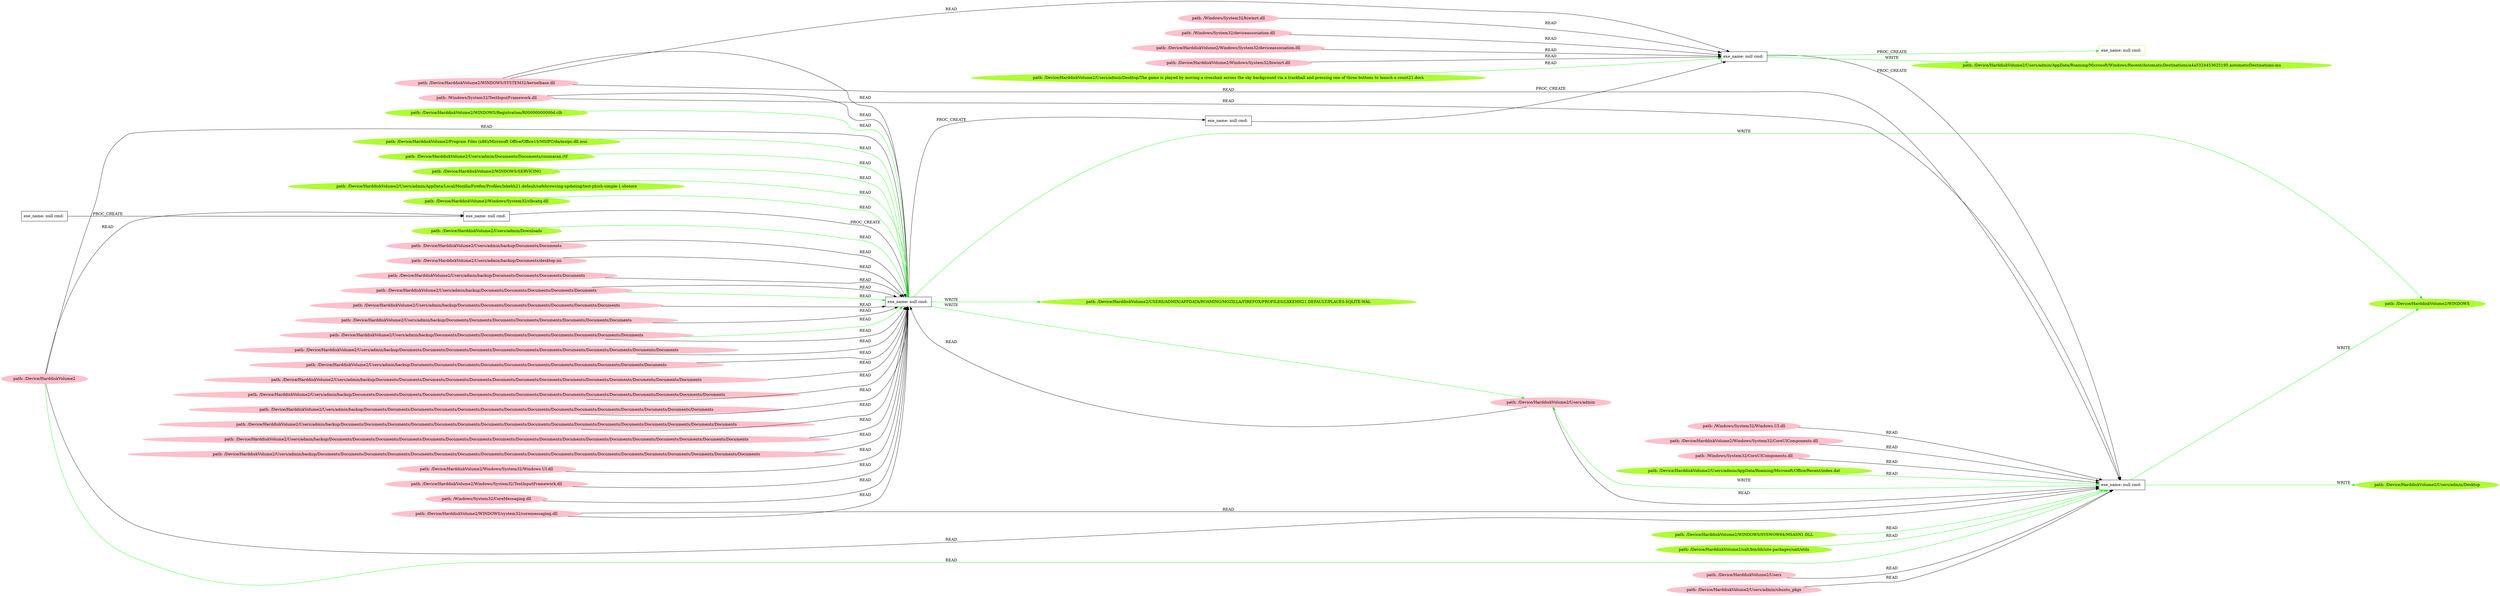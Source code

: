 digraph {
	rankdir=LR
	84 [label="path: /Device/HarddiskVolume2/Windows/System32/clbcatq.dll" color=greenyellow shape=oval style=filled]
	12 [label="exe_name: null cmd: " color=black shape=box style=solid]
	84 -> 12 [label=READ color=green]
	7 [label="exe_name: null cmd: " color=black shape=box style=solid]
	15 [label="exe_name: null cmd: " color=black shape=box style=solid]
	7 -> 15 [label=PROC_CREATE color=black]
	87 [label="path: /Device/HarddiskVolume2/Users/admin/Downloads" color=greenyellow shape=oval style=filled]
	12 [label="exe_name: null cmd: " color=black shape=box style=solid]
	87 -> 12 [label=READ color=green]
	65 [label="path: /Device/HarddiskVolume2" color=pink shape=oval style=filled]
	15 [label="exe_name: null cmd: " color=black shape=box style=solid]
	65 -> 15 [label=READ color=black]
	15 [label="exe_name: null cmd: " color=black shape=box style=solid]
	12 [label="exe_name: null cmd: " color=black shape=box style=solid]
	15 -> 12 [label=PROC_CREATE color=black]
	65 [label="path: /Device/HarddiskVolume2" color=pink shape=oval style=filled]
	12 [label="exe_name: null cmd: " color=black shape=box style=solid]
	65 -> 12 [label=READ color=black]
	78 [label="path: /Device/HarddiskVolume2/Users/admin" color=pink shape=oval style=filled]
	12 [label="exe_name: null cmd: " color=black shape=box style=solid]
	78 -> 12 [label=READ color=black]
	11 [label="path: /Device/HarddiskVolume2/Users/admin/backup/Documents/Documents" color=pink shape=oval style=filled]
	12 [label="exe_name: null cmd: " color=black shape=box style=solid]
	11 -> 12 [label=READ color=black]
	43 [label="path: /Device/HarddiskVolume2/Users/admin/backup/Documents/desktop.ini" color=pink shape=oval style=filled]
	12 [label="exe_name: null cmd: " color=black shape=box style=solid]
	43 -> 12 [label=READ color=black]
	30 [label="path: /Device/HarddiskVolume2/Users/admin/backup/Documents/Documents/Documents/Documents" color=pink shape=oval style=filled]
	12 [label="exe_name: null cmd: " color=black shape=box style=solid]
	30 -> 12 [label=READ color=black]
	9 [label="path: /Device/HarddiskVolume2/Users/admin/backup/Documents/Documents/Documents/Documents/Documents" color=pink shape=oval style=filled]
	12 [label="exe_name: null cmd: " color=black shape=box style=solid]
	9 -> 12 [label=READ color=black]
	9 [label="path: /Device/HarddiskVolume2/Users/admin/backup/Documents/Documents/Documents/Documents/Documents" color=pink shape=oval style=filled]
	12 [label="exe_name: null cmd: " color=black shape=box style=solid]
	9 -> 12 [label=READ color=green]
	36 [label="path: /Device/HarddiskVolume2/Users/admin/backup/Documents/Documents/Documents/Documents/Documents/Documents/Documents" color=pink shape=oval style=filled]
	12 [label="exe_name: null cmd: " color=black shape=box style=solid]
	36 -> 12 [label=READ color=black]
	38 [label="path: /Device/HarddiskVolume2/Users/admin/backup/Documents/Documents/Documents/Documents/Documents/Documents/Documents/Documents" color=pink shape=oval style=filled]
	12 [label="exe_name: null cmd: " color=black shape=box style=solid]
	38 -> 12 [label=READ color=black]
	49 [label="path: /Device/HarddiskVolume2/Users/admin/backup/Documents/Documents/Documents/Documents/Documents/Documents/Documents/Documents/Documents" color=pink shape=oval style=filled]
	12 [label="exe_name: null cmd: " color=black shape=box style=solid]
	49 -> 12 [label=READ color=green]
	49 [label="path: /Device/HarddiskVolume2/Users/admin/backup/Documents/Documents/Documents/Documents/Documents/Documents/Documents/Documents/Documents" color=pink shape=oval style=filled]
	12 [label="exe_name: null cmd: " color=black shape=box style=solid]
	49 -> 12 [label=READ color=black]
	45 [label="path: /Device/HarddiskVolume2/Users/admin/backup/Documents/Documents/Documents/Documents/Documents/Documents/Documents/Documents/Documents/Documents/Documents/Documents" color=pink shape=oval style=filled]
	12 [label="exe_name: null cmd: " color=black shape=box style=solid]
	45 -> 12 [label=READ color=black]
	2 [label="path: /Device/HarddiskVolume2/Users/admin/backup/Documents/Documents/Documents/Documents/Documents/Documents/Documents/Documents/Documents/Documents/Documents" color=pink shape=oval style=filled]
	12 [label="exe_name: null cmd: " color=black shape=box style=solid]
	2 -> 12 [label=READ color=black]
	28 [label="path: /Device/HarddiskVolume2/Users/admin/backup/Documents/Documents/Documents/Documents/Documents/Documents/Documents/Documents/Documents/Documents/Documents/Documents/Documents/Documents" color=pink shape=oval style=filled]
	12 [label="exe_name: null cmd: " color=black shape=box style=solid]
	28 -> 12 [label=READ color=black]
	46 [label="path: /Device/HarddiskVolume2/Users/admin/backup/Documents/Documents/Documents/Documents/Documents/Documents/Documents/Documents/Documents/Documents/Documents/Documents/Documents/Documents/Documents/Documents" color=pink shape=oval style=filled]
	12 [label="exe_name: null cmd: " color=black shape=box style=solid]
	46 -> 12 [label=READ color=black]
	17 [label="path: /Device/HarddiskVolume2/Users/admin/backup/Documents/Documents/Documents/Documents/Documents/Documents/Documents/Documents/Documents/Documents/Documents/Documents/Documents/Documents/Documents" color=pink shape=oval style=filled]
	12 [label="exe_name: null cmd: " color=black shape=box style=solid]
	17 -> 12 [label=READ color=black]
	44 [label="path: /Device/HarddiskVolume2/Users/admin/backup/Documents/Documents/Documents/Documents/Documents/Documents/Documents/Documents/Documents/Documents/Documents/Documents/Documents/Documents/Documents/Documents/Documents" color=pink shape=oval style=filled]
	12 [label="exe_name: null cmd: " color=black shape=box style=solid]
	44 -> 12 [label=READ color=black]
	26 [label="path: /Device/HarddiskVolume2/Users/admin/backup/Documents/Documents/Documents/Documents/Documents/Documents/Documents/Documents/Documents/Documents/Documents/Documents/Documents/Documents/Documents/Documents/Documents/Documents" color=pink shape=oval style=filled]
	12 [label="exe_name: null cmd: " color=black shape=box style=solid]
	26 -> 12 [label=READ color=black]
	42 [label="path: /Device/HarddiskVolume2/Users/admin/backup/Documents/Documents/Documents/Documents/Documents/Documents/Documents/Documents/Documents/Documents/Documents/Documents/Documents/Documents/Documents/Documents/Documents/Documents/Documents" color=pink shape=oval style=filled]
	12 [label="exe_name: null cmd: " color=black shape=box style=solid]
	42 -> 12 [label=READ color=black]
	71 [label="path: /Device/HarddiskVolume2/Windows/System32/Windows.UI.dll" color=pink shape=oval style=filled]
	12 [label="exe_name: null cmd: " color=black shape=box style=solid]
	71 -> 12 [label=READ color=black]
	51 [label="path: /Device/HarddiskVolume2/Windows/System32/TextInputFramework.dll" color=pink shape=oval style=filled]
	12 [label="exe_name: null cmd: " color=black shape=box style=solid]
	51 -> 12 [label=READ color=black]
	53 [label="path: /Windows/System32/TextInputFramework.dll" color=pink shape=oval style=filled]
	12 [label="exe_name: null cmd: " color=black shape=box style=solid]
	53 -> 12 [label=READ color=black]
	61 [label="path: /Windows/System32/CoreMessaging.dll" color=pink shape=oval style=filled]
	12 [label="exe_name: null cmd: " color=black shape=box style=solid]
	61 -> 12 [label=READ color=black]
	74 [label="path: /Device/HarddiskVolume2/WINDOWS/system32/coremessaging.dll" color=pink shape=oval style=filled]
	12 [label="exe_name: null cmd: " color=black shape=box style=solid]
	74 -> 12 [label=READ color=black]
	55 [label="path: /Device/HarddiskVolume2/WINDOWS/SYSTEM32/kernelbase.dll" color=pink shape=oval style=filled]
	12 [label="exe_name: null cmd: " color=black shape=box style=solid]
	55 -> 12 [label=READ color=black]
	12 [label="exe_name: null cmd: " color=black shape=box style=solid]
	40 [label="exe_name: null cmd: " color=black shape=box style=solid]
	12 -> 40 [label=PROC_CREATE color=black]
	40 [label="exe_name: null cmd: " color=black shape=box style=solid]
	21 [label="exe_name: null cmd: " color=black shape=box style=solid]
	40 -> 21 [label=PROC_CREATE color=black]
	50 [label="path: /Windows/System32/biwinrt.dll" color=pink shape=oval style=filled]
	21 [label="exe_name: null cmd: " color=black shape=box style=solid]
	50 -> 21 [label=READ color=black]
	10 [label="path: /Windows/System32/deviceassociation.dll" color=pink shape=oval style=filled]
	21 [label="exe_name: null cmd: " color=black shape=box style=solid]
	10 -> 21 [label=READ color=black]
	3 [label="path: /Device/HarddiskVolume2/Windows/System32/deviceassociation.dll" color=pink shape=oval style=filled]
	21 [label="exe_name: null cmd: " color=black shape=box style=solid]
	3 -> 21 [label=READ color=black]
	41 [label="path: /Device/HarddiskVolume2/Windows/System32/biwinrt.dll" color=pink shape=oval style=filled]
	21 [label="exe_name: null cmd: " color=black shape=box style=solid]
	41 -> 21 [label=READ color=black]
	55 [label="path: /Device/HarddiskVolume2/WINDOWS/SYSTEM32/kernelbase.dll" color=pink shape=oval style=filled]
	21 [label="exe_name: null cmd: " color=black shape=box style=solid]
	55 -> 21 [label=READ color=black]
	89 [label="path: /Device/HarddiskVolume2/WINDOWS/Registration/R00000000000d.clb" color=greenyellow shape=oval style=filled]
	12 [label="exe_name: null cmd: " color=black shape=box style=solid]
	89 -> 12 [label=READ color=green]
	100 [label="path: /Device/HarddiskVolume2/WINDOWS/SYSWOW64/MSASN1.DLL" color=greenyellow shape=oval style=filled]
	0 [label="exe_name: null cmd: " color=black shape=box style=solid]
	100 -> 0 [label=READ color=green]
	21 [label="exe_name: null cmd: " color=black shape=box style=solid]
	0 [label="exe_name: null cmd: " color=black shape=box style=solid]
	21 -> 0 [label=PROC_CREATE color=black]
	65 [label="path: /Device/HarddiskVolume2" color=pink shape=oval style=filled]
	0 [label="exe_name: null cmd: " color=black shape=box style=solid]
	65 -> 0 [label=READ color=black]
	62 [label="path: /Device/HarddiskVolume2/Users" color=pink shape=oval style=filled]
	0 [label="exe_name: null cmd: " color=black shape=box style=solid]
	62 -> 0 [label=READ color=black]
	37 [label="path: /Device/HarddiskVolume2/Users/admin/ubuntu_pkgs" color=pink shape=oval style=filled]
	0 [label="exe_name: null cmd: " color=black shape=box style=solid]
	37 -> 0 [label=READ color=black]
	78 [label="path: /Device/HarddiskVolume2/Users/admin" color=pink shape=oval style=filled]
	0 [label="exe_name: null cmd: " color=black shape=box style=solid]
	78 -> 0 [label=READ color=black]
	76 [label="path: /Windows/System32/Windows.UI.dll" color=pink shape=oval style=filled]
	0 [label="exe_name: null cmd: " color=black shape=box style=solid]
	76 -> 0 [label=READ color=black]
	53 [label="path: /Windows/System32/TextInputFramework.dll" color=pink shape=oval style=filled]
	0 [label="exe_name: null cmd: " color=black shape=box style=solid]
	53 -> 0 [label=READ color=black]
	73 [label="path: /Device/HarddiskVolume2/Windows/System32/CoreUIComponents.dll" color=pink shape=oval style=filled]
	0 [label="exe_name: null cmd: " color=black shape=box style=solid]
	73 -> 0 [label=READ color=black]
	68 [label="path: /Windows/System32/CoreUIComponents.dll" color=pink shape=oval style=filled]
	0 [label="exe_name: null cmd: " color=black shape=box style=solid]
	68 -> 0 [label=READ color=black]
	74 [label="path: /Device/HarddiskVolume2/WINDOWS/system32/coremessaging.dll" color=pink shape=oval style=filled]
	0 [label="exe_name: null cmd: " color=black shape=box style=solid]
	74 -> 0 [label=READ color=black]
	55 [label="path: /Device/HarddiskVolume2/WINDOWS/SYSTEM32/kernelbase.dll" color=pink shape=oval style=filled]
	0 [label="exe_name: null cmd: " color=black shape=box style=solid]
	55 -> 0 [label=READ color=black]
	82 [label="path: /Device/HarddiskVolume2/Program Files (x86)/Microsoft Office/Office15/MSIPC/da/msipc.dll.mui" color=greenyellow shape=oval style=filled]
	12 [label="exe_name: null cmd: " color=black shape=box style=solid]
	82 -> 12 [label=READ color=green]
	91 [label="path: /Device/HarddiskVolume2/Users/admin/Documents/Documents/coumaran.rtf" color=greenyellow shape=oval style=filled]
	12 [label="exe_name: null cmd: " color=black shape=box style=solid]
	91 -> 12 [label=READ color=green]
	81 [label="path: /Device/HarddiskVolume2/WINDOWS/SERVICING" color=greenyellow shape=oval style=filled]
	12 [label="exe_name: null cmd: " color=black shape=box style=solid]
	81 -> 12 [label=READ color=green]
	12 [label="exe_name: null cmd: " color=black shape=box style=solid]
	90 [label="path: /Device/HarddiskVolume2/USERS/ADMIN/APPDATA/ROAMING/MOZILLA/FIREFOX/PROFILES/LXKEHH21.DEFAULT/PLACES.SQLITE-WAL" color=greenyellow shape=oval style=filled]
	12 -> 90 [label=WRITE color=green]
	65 [label="path: /Device/HarddiskVolume2" color=pink shape=oval style=filled]
	0 [label="exe_name: null cmd: " color=black shape=box style=solid]
	65 -> 0 [label=READ color=green]
	101 [label="path: /Device/HarddiskVolume2/Users/admin/AppData/Roaming/Microsoft/Office/Recent/index.dat" color=greenyellow shape=oval style=filled]
	0 [label="exe_name: null cmd: " color=black shape=box style=solid]
	101 -> 0 [label=READ color=green]
	93 [label="path: /Device/HarddiskVolume2/Users/admin/Desktop/The game is played by moving a crosshair across the sky background via a trackball and pressing one of three buttons to launch a count21.docx" color=greenyellow shape=oval style=filled]
	21 [label="exe_name: null cmd: " color=black shape=box style=solid]
	93 -> 21 [label=READ color=green]
	12 [label="exe_name: null cmd: " color=black shape=box style=solid]
	78 [label="path: /Device/HarddiskVolume2/Users/admin" color=pink shape=oval style=filled]
	12 -> 78 [label=WRITE color=green]
	0 [label="exe_name: null cmd: " color=black shape=box style=solid]
	92 [label="path: /Device/HarddiskVolume2/WINDOWS" color=greenyellow shape=oval style=filled]
	0 -> 92 [label=WRITE color=green]
	0 [label="exe_name: null cmd: " color=black shape=box style=solid]
	78 [label="path: /Device/HarddiskVolume2/Users/admin" color=pink shape=oval style=filled]
	0 -> 78 [label=WRITE color=green]
	12 [label="exe_name: null cmd: " color=black shape=box style=solid]
	92 [label="path: /Device/HarddiskVolume2/WINDOWS" color=greenyellow shape=oval style=filled]
	12 -> 92 [label=WRITE color=green]
	0 [label="exe_name: null cmd: " color=black shape=box style=solid]
	102 [label="path: /Device/HarddiskVolume2/Users/admin/Desktop" color=greenyellow shape=oval style=filled]
	0 -> 102 [label=WRITE color=green]
	97 [label="path: /Device/HarddiskVolume2/salt/bin/lib/site-packages/salt/utils" color=greenyellow shape=oval style=filled]
	0 [label="exe_name: null cmd: " color=black shape=box style=solid]
	97 -> 0 [label=READ color=green]
	21 [label="exe_name: null cmd: " color=black shape=box style=solid]
	95 [label="path: /Device/HarddiskVolume2/Users/admin/AppData/Roaming/Microsoft/Windows/Recent/AutomaticDestinations/a4a5324453625195.automaticDestinations-ms" color=greenyellow shape=oval style=filled]
	21 -> 95 [label=WRITE color=green]
	21 [label="exe_name: null cmd: " color=black shape=box style=solid]
	94 [label="exe_name: null cmd: " color=greenyellow shape=box style=solid]
	21 -> 94 [label=PROC_CREATE color=green]
	86 [label="path: /Device/HarddiskVolume2/Users/admin/AppData/Local/Mozilla/Firefox/Profiles/lxkehh21.default/safebrowsing-updating/test-phish-simple-1.sbstore" color=greenyellow shape=oval style=filled]
	12 [label="exe_name: null cmd: " color=black shape=box style=solid]
	86 -> 12 [label=READ color=green]
}
